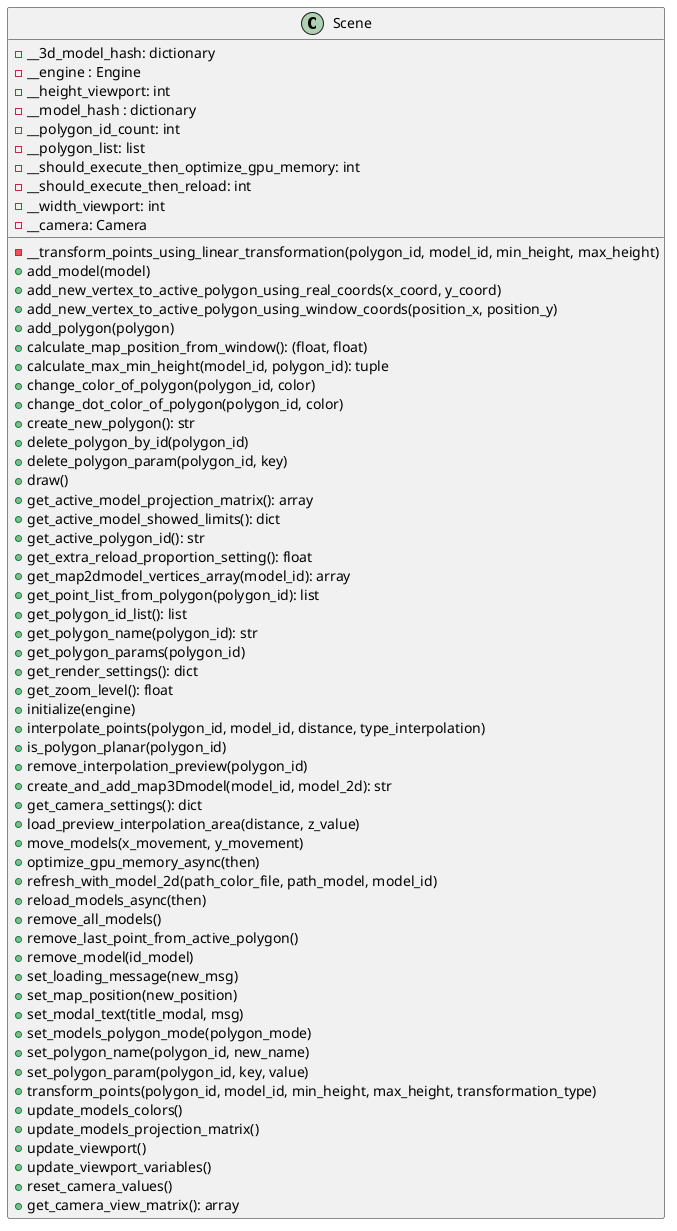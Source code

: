 @startuml
            class Scene{
                - __transform_points_using_linear_transformation(polygon_id, model_id, min_height, max_height)
                + add_model(model)
                + add_new_vertex_to_active_polygon_using_real_coords(x_coord, y_coord)
                + add_new_vertex_to_active_polygon_using_window_coords(position_x, position_y)
                + add_polygon(polygon)
                + calculate_map_position_from_window(): (float, float)
                + calculate_max_min_height(model_id, polygon_id): tuple
                + change_color_of_polygon(polygon_id, color)
                + change_dot_color_of_polygon(polygon_id, color)
                + create_new_polygon(): str
                + delete_polygon_by_id(polygon_id)
                + delete_polygon_param(polygon_id, key)
                + draw()
                + get_active_model_projection_matrix(): array
                + get_active_model_showed_limits(): dict
                + get_active_polygon_id(): str
                + get_extra_reload_proportion_setting(): float
                + get_map2dmodel_vertices_array(model_id): array
                + get_point_list_from_polygon(polygon_id): list
                + get_polygon_id_list(): list
                + get_polygon_name(polygon_id): str
                + get_polygon_params(polygon_id)
                + get_render_settings(): dict
                + get_zoom_level(): float
                + initialize(engine)
                + interpolate_points(polygon_id, model_id, distance, type_interpolation)
                + is_polygon_planar(polygon_id)
                + remove_interpolation_preview(polygon_id)
                + create_and_add_map3Dmodel(model_id, model_2d): str
                + get_camera_settings(): dict
                + load_preview_interpolation_area(distance, z_value)
                + move_models(x_movement, y_movement)
                + optimize_gpu_memory_async(then)
                + refresh_with_model_2d(path_color_file, path_model, model_id)
                + reload_models_async(then)
                + remove_all_models()
                + remove_last_point_from_active_polygon()
                + remove_model(id_model)
                + set_loading_message(new_msg)
                + set_map_position(new_position)
                + set_modal_text(title_modal, msg)
                + set_models_polygon_mode(polygon_mode)
                + set_polygon_name(polygon_id, new_name)
                + set_polygon_param(polygon_id, key, value)
                + transform_points(polygon_id, model_id, min_height, max_height, transformation_type)
                + update_models_colors()
                + update_models_projection_matrix()
                + update_viewport()
                + update_viewport_variables()
                + reset_camera_values()
                + get_camera_view_matrix(): array

                - __3d_model_hash: dictionary
                - __engine : Engine
                - __height_viewport: int
                - __model_hash : dictionary
                - __polygon_id_count: int
                - __polygon_list: list
                - __should_execute_then_optimize_gpu_memory: int
                - __should_execute_then_reload: int
                - __width_viewport: int
                - __camera: Camera
            }
@enduml